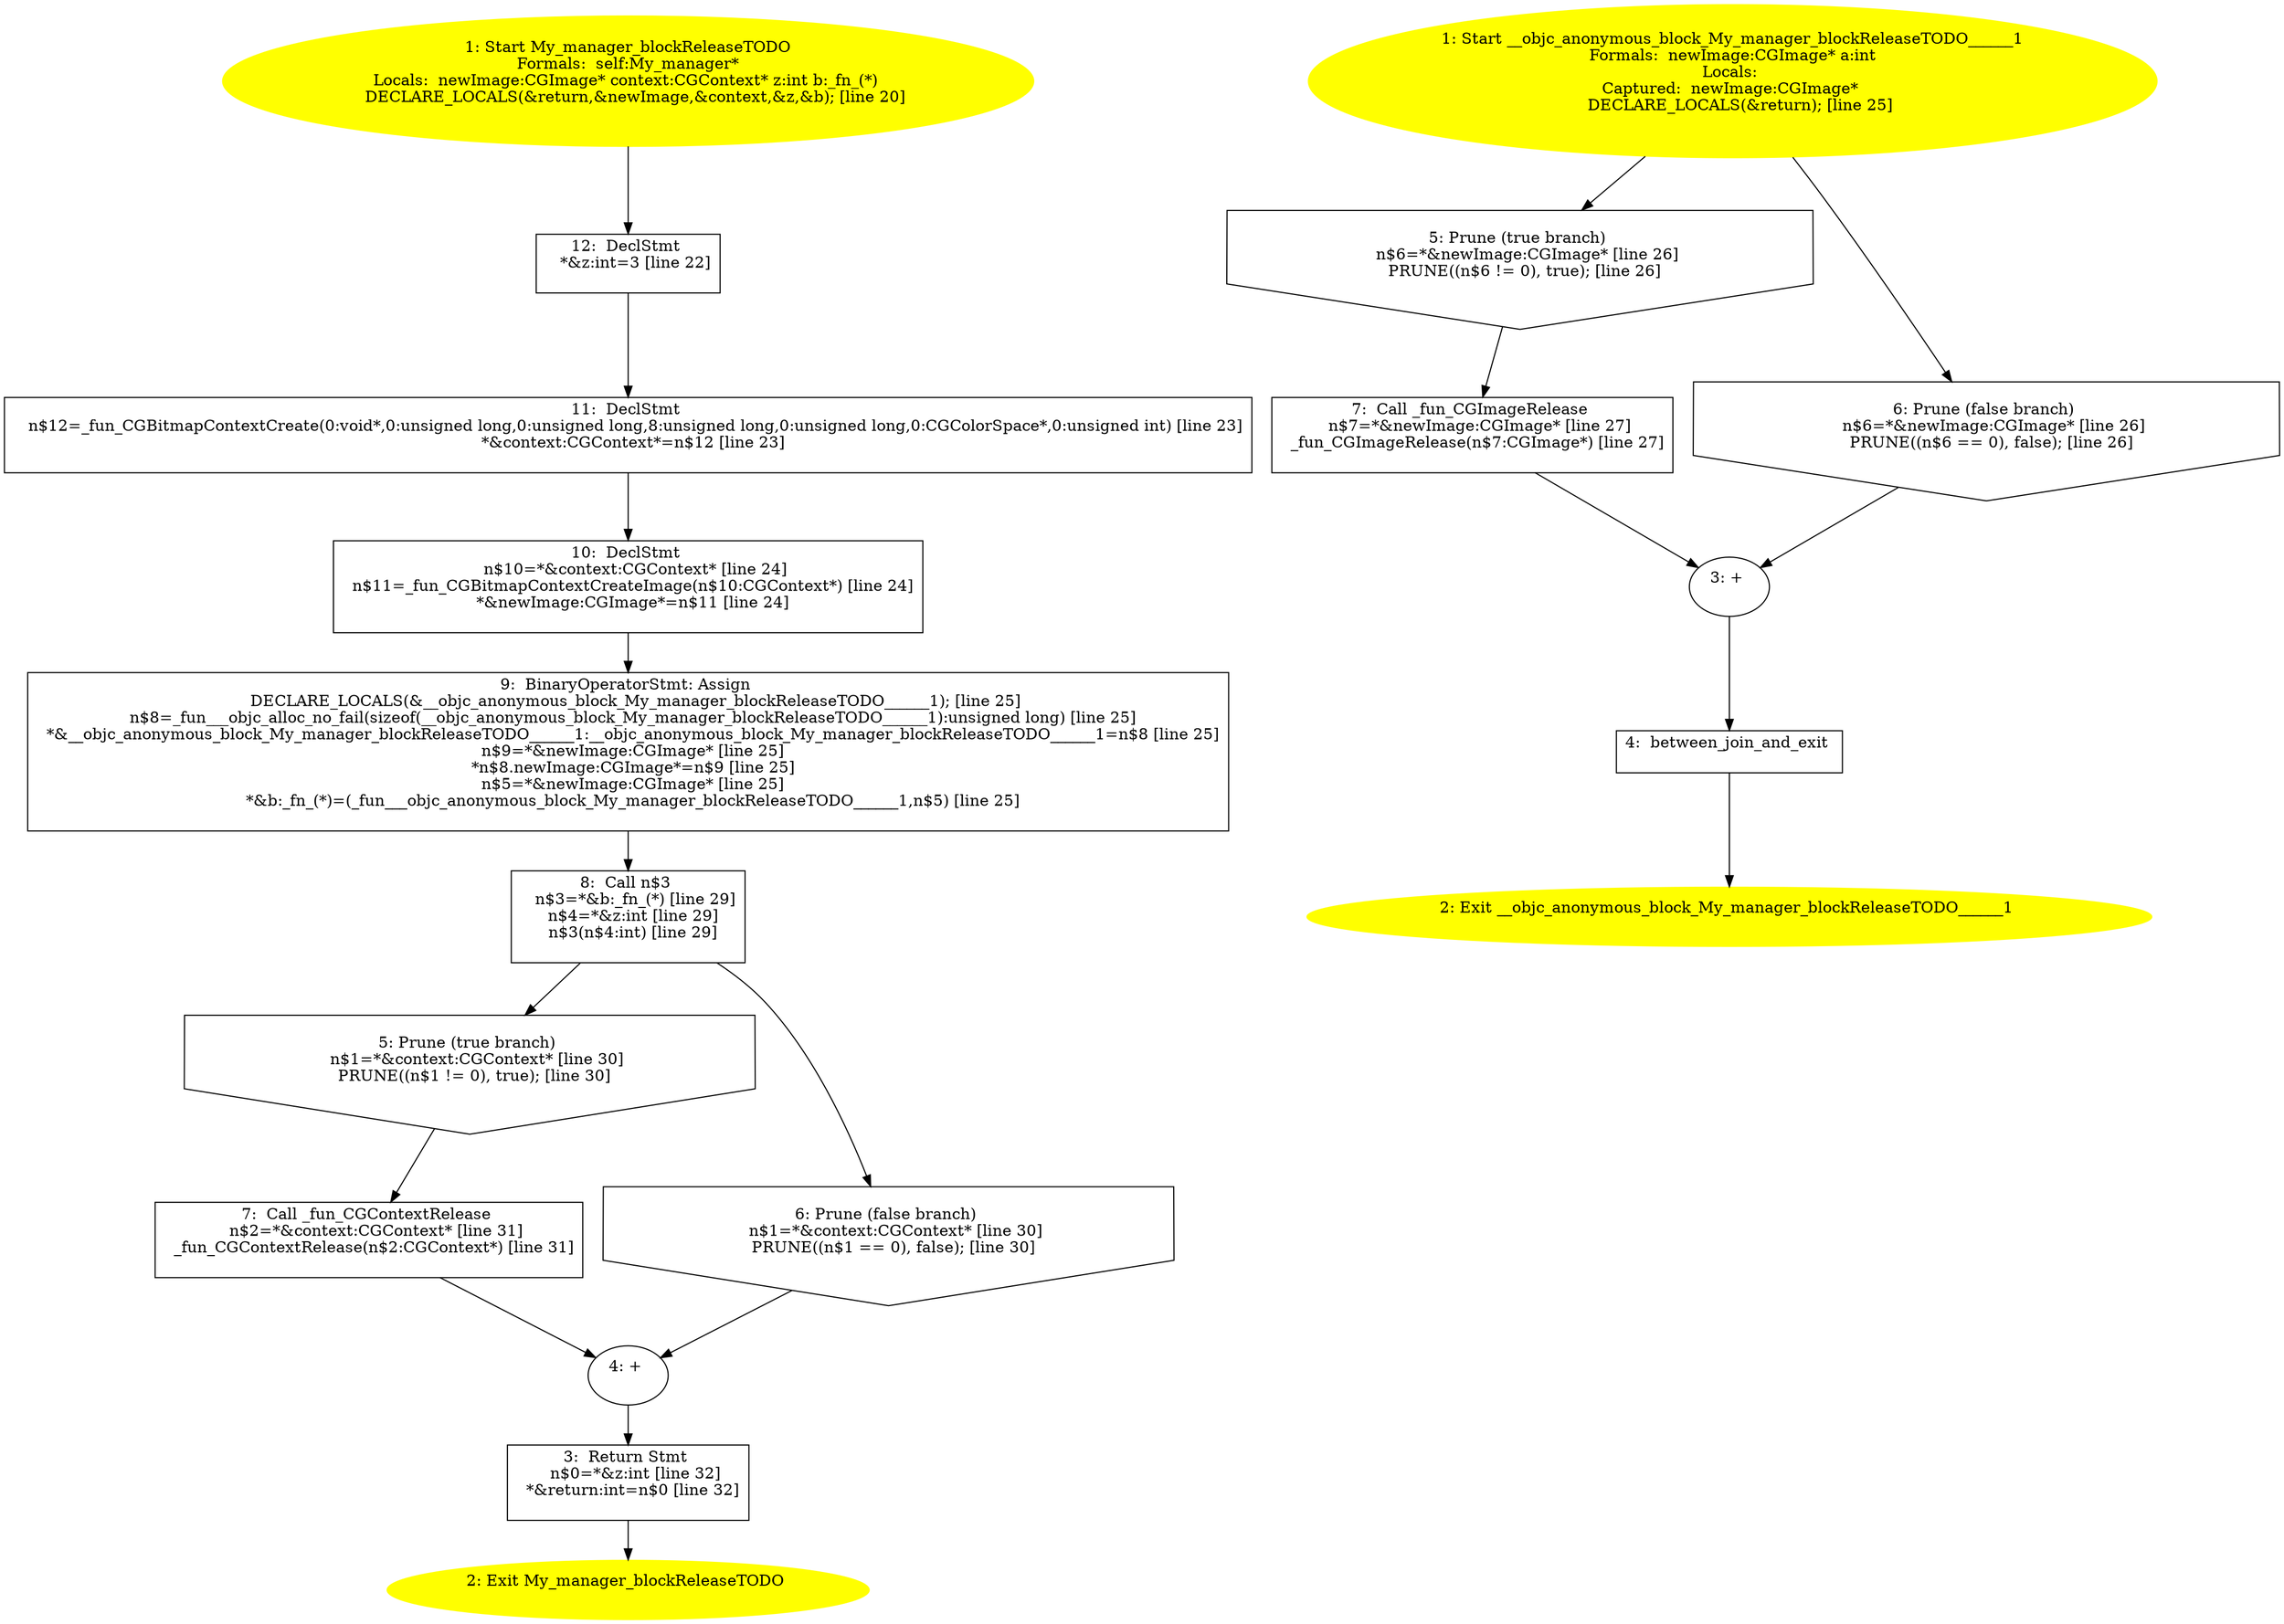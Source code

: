 /* @generated */
digraph iCFG {
"blockReleaseTODO#My_manager#instance.8c1d633cf596e86a307167d9425628a8_1" [label="1: Start My_manager_blockReleaseTODO\nFormals:  self:My_manager*\nLocals:  newImage:CGImage* context:CGContext* z:int b:_fn_(*) \n   DECLARE_LOCALS(&return,&newImage,&context,&z,&b); [line 20]\n " color=yellow style=filled]
	

	 "blockReleaseTODO#My_manager#instance.8c1d633cf596e86a307167d9425628a8_1" -> "blockReleaseTODO#My_manager#instance.8c1d633cf596e86a307167d9425628a8_12" ;
"blockReleaseTODO#My_manager#instance.8c1d633cf596e86a307167d9425628a8_2" [label="2: Exit My_manager_blockReleaseTODO \n  " color=yellow style=filled]
	

"blockReleaseTODO#My_manager#instance.8c1d633cf596e86a307167d9425628a8_3" [label="3:  Return Stmt \n   n$0=*&z:int [line 32]\n  *&return:int=n$0 [line 32]\n " shape="box"]
	

	 "blockReleaseTODO#My_manager#instance.8c1d633cf596e86a307167d9425628a8_3" -> "blockReleaseTODO#My_manager#instance.8c1d633cf596e86a307167d9425628a8_2" ;
"blockReleaseTODO#My_manager#instance.8c1d633cf596e86a307167d9425628a8_4" [label="4: + \n  " ]
	

	 "blockReleaseTODO#My_manager#instance.8c1d633cf596e86a307167d9425628a8_4" -> "blockReleaseTODO#My_manager#instance.8c1d633cf596e86a307167d9425628a8_3" ;
"blockReleaseTODO#My_manager#instance.8c1d633cf596e86a307167d9425628a8_5" [label="5: Prune (true branch) \n   n$1=*&context:CGContext* [line 30]\n  PRUNE((n$1 != 0), true); [line 30]\n " shape="invhouse"]
	

	 "blockReleaseTODO#My_manager#instance.8c1d633cf596e86a307167d9425628a8_5" -> "blockReleaseTODO#My_manager#instance.8c1d633cf596e86a307167d9425628a8_7" ;
"blockReleaseTODO#My_manager#instance.8c1d633cf596e86a307167d9425628a8_6" [label="6: Prune (false branch) \n   n$1=*&context:CGContext* [line 30]\n  PRUNE((n$1 == 0), false); [line 30]\n " shape="invhouse"]
	

	 "blockReleaseTODO#My_manager#instance.8c1d633cf596e86a307167d9425628a8_6" -> "blockReleaseTODO#My_manager#instance.8c1d633cf596e86a307167d9425628a8_4" ;
"blockReleaseTODO#My_manager#instance.8c1d633cf596e86a307167d9425628a8_7" [label="7:  Call _fun_CGContextRelease \n   n$2=*&context:CGContext* [line 31]\n  _fun_CGContextRelease(n$2:CGContext*) [line 31]\n " shape="box"]
	

	 "blockReleaseTODO#My_manager#instance.8c1d633cf596e86a307167d9425628a8_7" -> "blockReleaseTODO#My_manager#instance.8c1d633cf596e86a307167d9425628a8_4" ;
"blockReleaseTODO#My_manager#instance.8c1d633cf596e86a307167d9425628a8_8" [label="8:  Call n$3 \n   n$3=*&b:_fn_(*) [line 29]\n  n$4=*&z:int [line 29]\n  n$3(n$4:int) [line 29]\n " shape="box"]
	

	 "blockReleaseTODO#My_manager#instance.8c1d633cf596e86a307167d9425628a8_8" -> "blockReleaseTODO#My_manager#instance.8c1d633cf596e86a307167d9425628a8_5" ;
	 "blockReleaseTODO#My_manager#instance.8c1d633cf596e86a307167d9425628a8_8" -> "blockReleaseTODO#My_manager#instance.8c1d633cf596e86a307167d9425628a8_6" ;
"blockReleaseTODO#My_manager#instance.8c1d633cf596e86a307167d9425628a8_9" [label="9:  BinaryOperatorStmt: Assign \n   DECLARE_LOCALS(&__objc_anonymous_block_My_manager_blockReleaseTODO______1); [line 25]\n  n$8=_fun___objc_alloc_no_fail(sizeof(__objc_anonymous_block_My_manager_blockReleaseTODO______1):unsigned long) [line 25]\n  *&__objc_anonymous_block_My_manager_blockReleaseTODO______1:__objc_anonymous_block_My_manager_blockReleaseTODO______1=n$8 [line 25]\n  n$9=*&newImage:CGImage* [line 25]\n  *n$8.newImage:CGImage*=n$9 [line 25]\n  n$5=*&newImage:CGImage* [line 25]\n  *&b:_fn_(*)=(_fun___objc_anonymous_block_My_manager_blockReleaseTODO______1,n$5) [line 25]\n " shape="box"]
	

	 "blockReleaseTODO#My_manager#instance.8c1d633cf596e86a307167d9425628a8_9" -> "blockReleaseTODO#My_manager#instance.8c1d633cf596e86a307167d9425628a8_8" ;
"blockReleaseTODO#My_manager#instance.8c1d633cf596e86a307167d9425628a8_10" [label="10:  DeclStmt \n   n$10=*&context:CGContext* [line 24]\n  n$11=_fun_CGBitmapContextCreateImage(n$10:CGContext*) [line 24]\n  *&newImage:CGImage*=n$11 [line 24]\n " shape="box"]
	

	 "blockReleaseTODO#My_manager#instance.8c1d633cf596e86a307167d9425628a8_10" -> "blockReleaseTODO#My_manager#instance.8c1d633cf596e86a307167d9425628a8_9" ;
"blockReleaseTODO#My_manager#instance.8c1d633cf596e86a307167d9425628a8_11" [label="11:  DeclStmt \n   n$12=_fun_CGBitmapContextCreate(0:void*,0:unsigned long,0:unsigned long,8:unsigned long,0:unsigned long,0:CGColorSpace*,0:unsigned int) [line 23]\n  *&context:CGContext*=n$12 [line 23]\n " shape="box"]
	

	 "blockReleaseTODO#My_manager#instance.8c1d633cf596e86a307167d9425628a8_11" -> "blockReleaseTODO#My_manager#instance.8c1d633cf596e86a307167d9425628a8_10" ;
"blockReleaseTODO#My_manager#instance.8c1d633cf596e86a307167d9425628a8_12" [label="12:  DeclStmt \n   *&z:int=3 [line 22]\n " shape="box"]
	

	 "blockReleaseTODO#My_manager#instance.8c1d633cf596e86a307167d9425628a8_12" -> "blockReleaseTODO#My_manager#instance.8c1d633cf596e86a307167d9425628a8_11" ;
"__objc_anonymous_block_My_manager_blockReleaseTODO______1.727fb709fde4c2da5c24b6a887eca95a_1" [label="1: Start __objc_anonymous_block_My_manager_blockReleaseTODO______1\nFormals:  newImage:CGImage* a:int\nLocals: \nCaptured:  newImage:CGImage* \n   DECLARE_LOCALS(&return); [line 25]\n " color=yellow style=filled]
	

	 "__objc_anonymous_block_My_manager_blockReleaseTODO______1.727fb709fde4c2da5c24b6a887eca95a_1" -> "__objc_anonymous_block_My_manager_blockReleaseTODO______1.727fb709fde4c2da5c24b6a887eca95a_5" ;
	 "__objc_anonymous_block_My_manager_blockReleaseTODO______1.727fb709fde4c2da5c24b6a887eca95a_1" -> "__objc_anonymous_block_My_manager_blockReleaseTODO______1.727fb709fde4c2da5c24b6a887eca95a_6" ;
"__objc_anonymous_block_My_manager_blockReleaseTODO______1.727fb709fde4c2da5c24b6a887eca95a_2" [label="2: Exit __objc_anonymous_block_My_manager_blockReleaseTODO______1 \n  " color=yellow style=filled]
	

"__objc_anonymous_block_My_manager_blockReleaseTODO______1.727fb709fde4c2da5c24b6a887eca95a_3" [label="3: + \n  " ]
	

	 "__objc_anonymous_block_My_manager_blockReleaseTODO______1.727fb709fde4c2da5c24b6a887eca95a_3" -> "__objc_anonymous_block_My_manager_blockReleaseTODO______1.727fb709fde4c2da5c24b6a887eca95a_4" ;
"__objc_anonymous_block_My_manager_blockReleaseTODO______1.727fb709fde4c2da5c24b6a887eca95a_4" [label="4:  between_join_and_exit \n  " shape="box"]
	

	 "__objc_anonymous_block_My_manager_blockReleaseTODO______1.727fb709fde4c2da5c24b6a887eca95a_4" -> "__objc_anonymous_block_My_manager_blockReleaseTODO______1.727fb709fde4c2da5c24b6a887eca95a_2" ;
"__objc_anonymous_block_My_manager_blockReleaseTODO______1.727fb709fde4c2da5c24b6a887eca95a_5" [label="5: Prune (true branch) \n   n$6=*&newImage:CGImage* [line 26]\n  PRUNE((n$6 != 0), true); [line 26]\n " shape="invhouse"]
	

	 "__objc_anonymous_block_My_manager_blockReleaseTODO______1.727fb709fde4c2da5c24b6a887eca95a_5" -> "__objc_anonymous_block_My_manager_blockReleaseTODO______1.727fb709fde4c2da5c24b6a887eca95a_7" ;
"__objc_anonymous_block_My_manager_blockReleaseTODO______1.727fb709fde4c2da5c24b6a887eca95a_6" [label="6: Prune (false branch) \n   n$6=*&newImage:CGImage* [line 26]\n  PRUNE((n$6 == 0), false); [line 26]\n " shape="invhouse"]
	

	 "__objc_anonymous_block_My_manager_blockReleaseTODO______1.727fb709fde4c2da5c24b6a887eca95a_6" -> "__objc_anonymous_block_My_manager_blockReleaseTODO______1.727fb709fde4c2da5c24b6a887eca95a_3" ;
"__objc_anonymous_block_My_manager_blockReleaseTODO______1.727fb709fde4c2da5c24b6a887eca95a_7" [label="7:  Call _fun_CGImageRelease \n   n$7=*&newImage:CGImage* [line 27]\n  _fun_CGImageRelease(n$7:CGImage*) [line 27]\n " shape="box"]
	

	 "__objc_anonymous_block_My_manager_blockReleaseTODO______1.727fb709fde4c2da5c24b6a887eca95a_7" -> "__objc_anonymous_block_My_manager_blockReleaseTODO______1.727fb709fde4c2da5c24b6a887eca95a_3" ;
}
